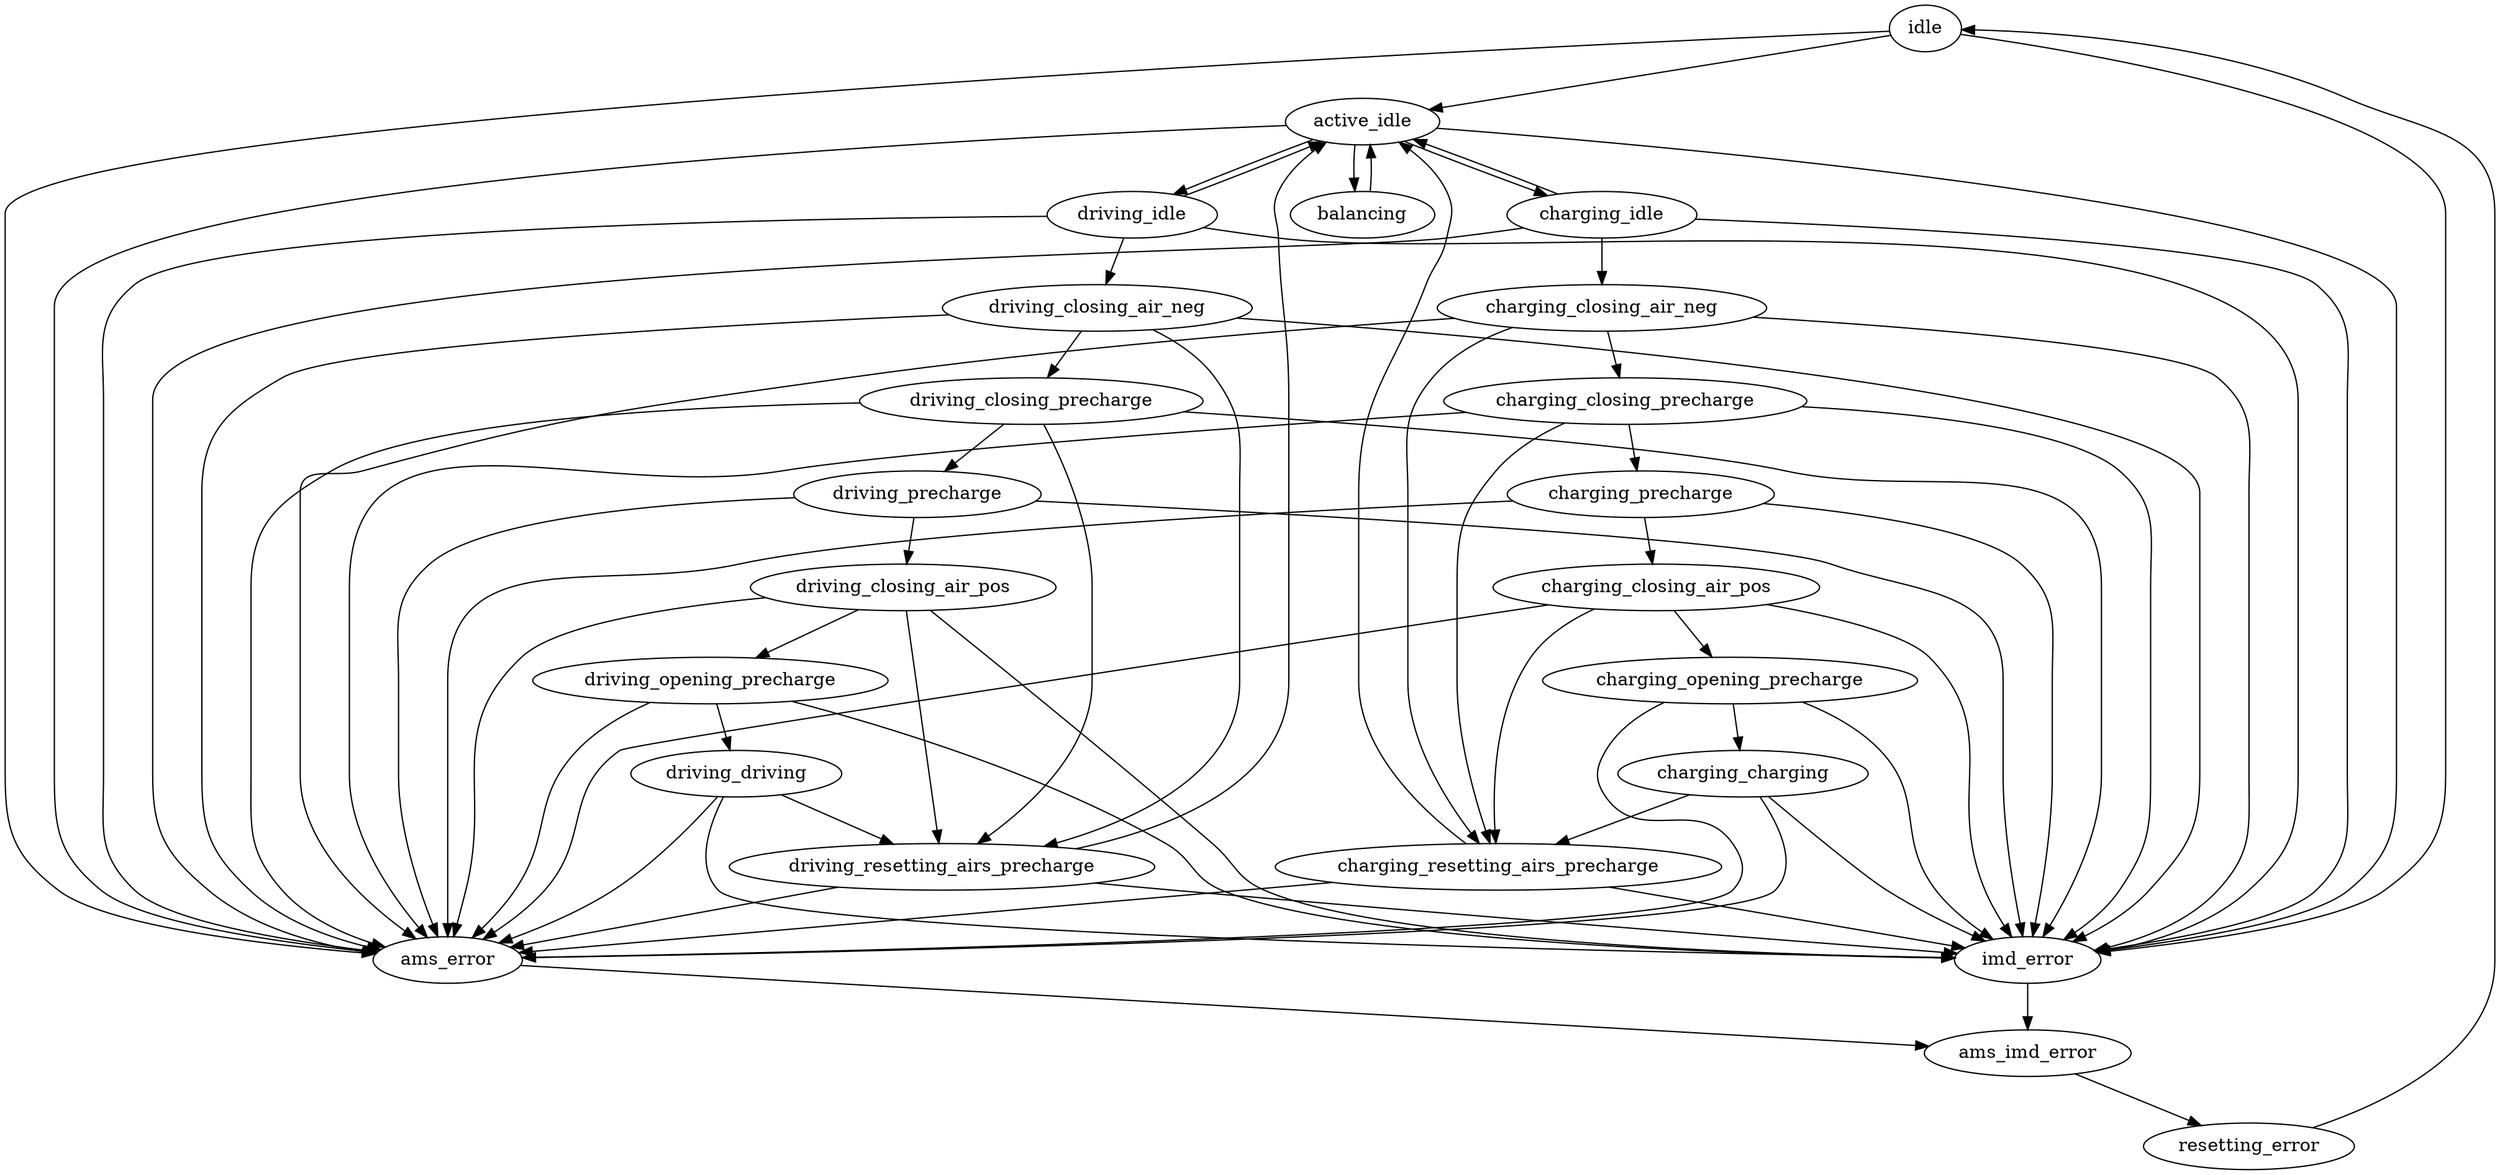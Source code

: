 digraph{

idle -> active_idle
resetting_error -> idle

active_idle -> balancing -> active_idle

active_idle -> charging_idle
charging_idle -> active_idle
charging_idle -> charging_closing_air_neg
charging_closing_air_neg -> charging_closing_precharge
charging_closing_air_neg -> charging_resetting_airs_precharge
charging_closing_precharge -> charging_resetting_airs_precharge
charging_closing_precharge -> charging_precharge
charging_precharge -> charging_closing_air_pos
charging_closing_air_pos -> charging_opening_precharge
charging_closing_air_pos -> charging_resetting_airs_precharge
charging_opening_precharge -> charging_charging
charging_charging -> charging_resetting_airs_precharge
charging_resetting_airs_precharge -> active_idle

active_idle -> driving_idle
driving_idle -> active_idle
driving_idle -> driving_closing_air_neg
driving_closing_air_neg -> driving_closing_precharge
driving_closing_air_neg -> driving_resetting_airs_precharge
driving_closing_precharge -> driving_resetting_airs_precharge
driving_closing_precharge -> driving_precharge
driving_precharge -> driving_closing_air_pos
driving_closing_air_pos -> driving_resetting_airs_precharge
driving_closing_air_pos -> driving_opening_precharge
driving_opening_precharge -> driving_driving
driving_driving -> driving_resetting_airs_precharge
driving_resetting_airs_precharge -> active_idle


ams_error -> ams_imd_error
imd_error -> ams_imd_error
ams_imd_error -> resetting_error

idle -> ams_error
active_idle -> ams_error
charging_idle -> ams_error
charging_closing_air_neg -> ams_error
charging_closing_precharge -> ams_error
charging_precharge -> ams_error
charging_closing_air_pos -> ams_error
charging_opening_precharge -> ams_error
charging_charging -> ams_error
charging_resetting_airs_precharge -> ams_error

idle -> imd_error
active_idle -> imd_error
charging_idle -> imd_error
charging_closing_air_neg -> imd_error
charging_closing_precharge -> imd_error
charging_precharge -> imd_error
charging_closing_air_pos -> imd_error
charging_opening_precharge -> imd_error
charging_charging -> imd_error
charging_resetting_airs_precharge -> imd_error

driving_idle -> ams_error
driving_closing_air_neg -> ams_error
driving_closing_precharge -> ams_error
driving_precharge -> ams_error
driving_closing_air_pos -> ams_error
driving_opening_precharge -> ams_error
driving_driving -> ams_error
driving_resetting_airs_precharge -> ams_error

driving_idle -> imd_error
driving_closing_air_neg -> imd_error
driving_closing_precharge -> imd_error
driving_precharge -> imd_error
driving_closing_air_pos -> imd_error
driving_opening_precharge -> imd_error
driving_driving -> imd_error
driving_resetting_airs_precharge -> imd_error



}